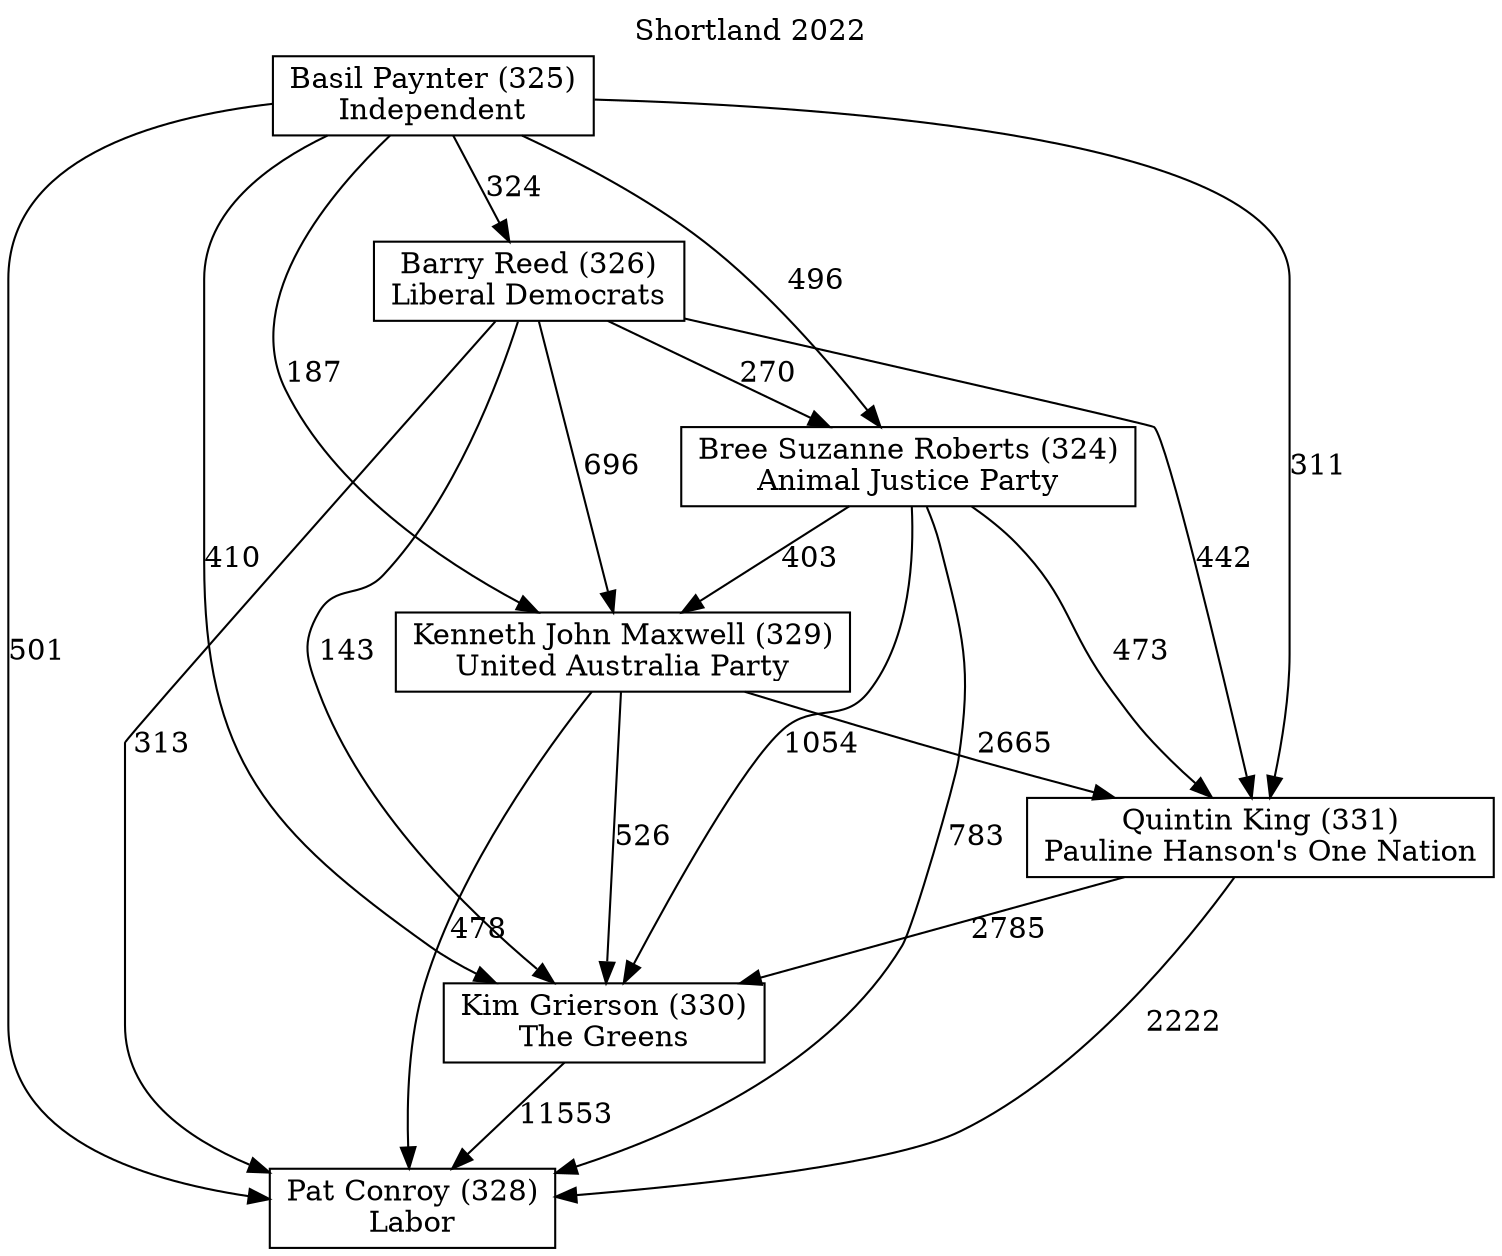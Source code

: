 // House preference flow
digraph "Pat Conroy (328)_Shortland_2022" {
	graph [label="Shortland 2022" labelloc=t mclimit=10]
	node [shape=box]
	"Pat Conroy (328)" [label="Pat Conroy (328)
Labor"]
	"Bree Suzanne Roberts (324)" [label="Bree Suzanne Roberts (324)
Animal Justice Party"]
	"Barry Reed (326)" [label="Barry Reed (326)
Liberal Democrats"]
	"Kenneth John Maxwell (329)" [label="Kenneth John Maxwell (329)
United Australia Party"]
	"Kim Grierson (330)" [label="Kim Grierson (330)
The Greens"]
	"Quintin King (331)" [label="Quintin King (331)
Pauline Hanson's One Nation"]
	"Basil Paynter (325)" [label="Basil Paynter (325)
Independent"]
	"Kenneth John Maxwell (329)" -> "Kim Grierson (330)" [label=526]
	"Bree Suzanne Roberts (324)" -> "Kim Grierson (330)" [label=1054]
	"Basil Paynter (325)" -> "Kenneth John Maxwell (329)" [label=187]
	"Quintin King (331)" -> "Kim Grierson (330)" [label=2785]
	"Barry Reed (326)" -> "Kenneth John Maxwell (329)" [label=696]
	"Barry Reed (326)" -> "Kim Grierson (330)" [label=143]
	"Basil Paynter (325)" -> "Pat Conroy (328)" [label=501]
	"Barry Reed (326)" -> "Quintin King (331)" [label=442]
	"Barry Reed (326)" -> "Bree Suzanne Roberts (324)" [label=270]
	"Quintin King (331)" -> "Pat Conroy (328)" [label=2222]
	"Basil Paynter (325)" -> "Quintin King (331)" [label=311]
	"Basil Paynter (325)" -> "Kim Grierson (330)" [label=410]
	"Bree Suzanne Roberts (324)" -> "Kenneth John Maxwell (329)" [label=403]
	"Bree Suzanne Roberts (324)" -> "Quintin King (331)" [label=473]
	"Kenneth John Maxwell (329)" -> "Pat Conroy (328)" [label=478]
	"Barry Reed (326)" -> "Pat Conroy (328)" [label=313]
	"Bree Suzanne Roberts (324)" -> "Pat Conroy (328)" [label=783]
	"Kim Grierson (330)" -> "Pat Conroy (328)" [label=11553]
	"Kenneth John Maxwell (329)" -> "Quintin King (331)" [label=2665]
	"Basil Paynter (325)" -> "Barry Reed (326)" [label=324]
	"Basil Paynter (325)" -> "Bree Suzanne Roberts (324)" [label=496]
}
